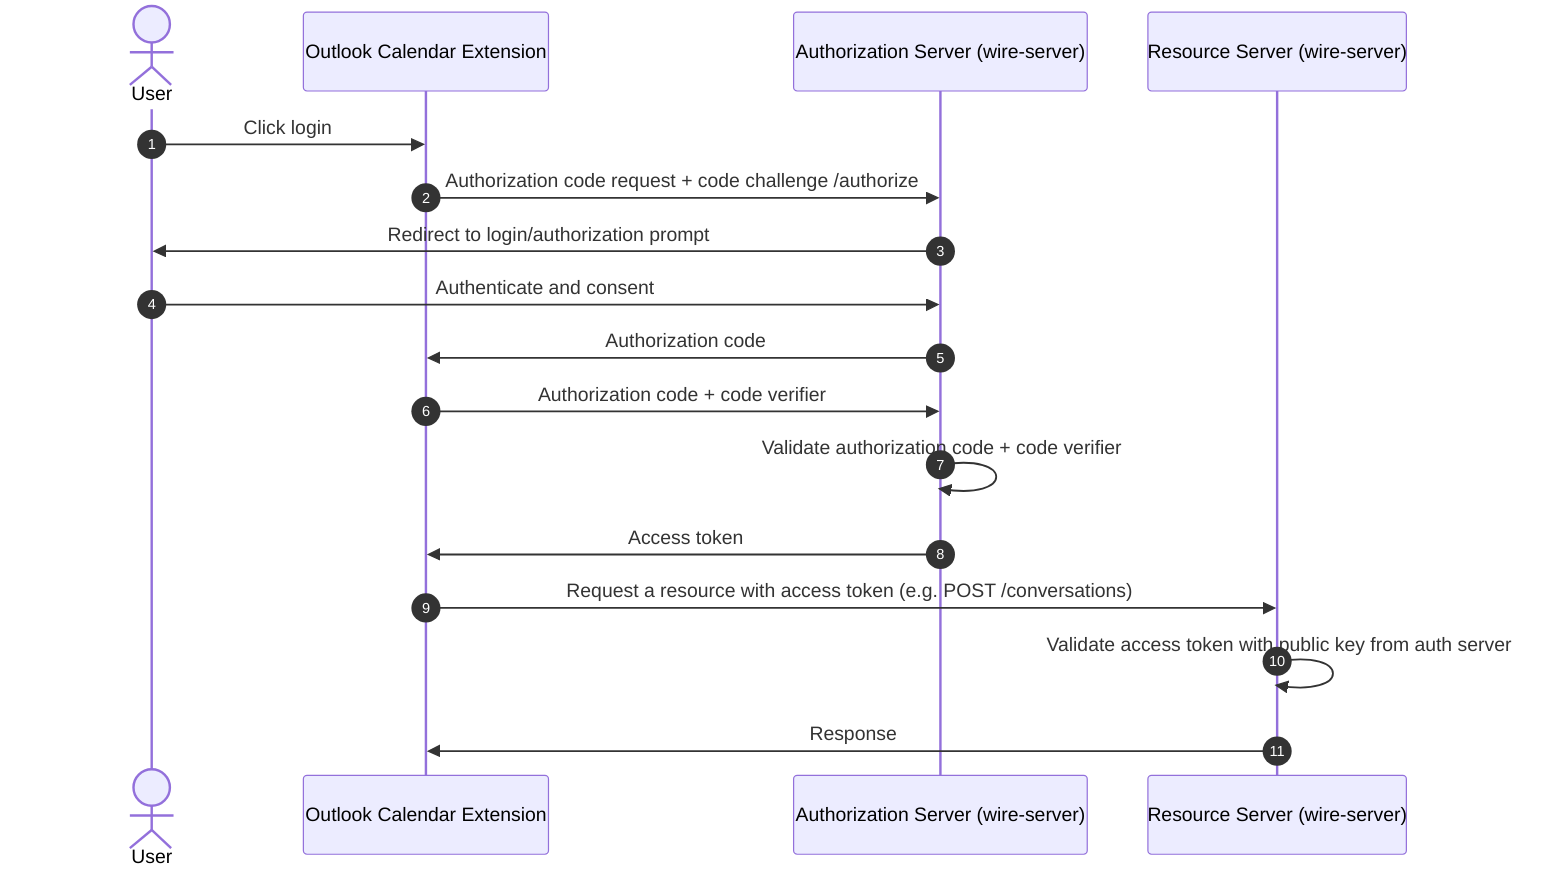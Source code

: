 sequenceDiagram
    autonumber
    actor U as User
    participant C as Outlook Calendar Extension
    participant A as Authorization Server (wire-server)
    participant R as Resource Server (wire-server)

    U->>C: Click login
    C->>A: Authorization code request + code challenge /authorize
    A->>U: Redirect to login/authorization prompt
    U->>A: Authenticate and consent
    A->>C: Authorization code
    C->>A: Authorization code + code verifier
    A->>A: Validate authorization code + code verifier
    A->>C: Access token
    C->>R: Request a resource with access token (e.g. POST /conversations)
    R->>R: Validate access token with public key from auth server
    R->>C: Response